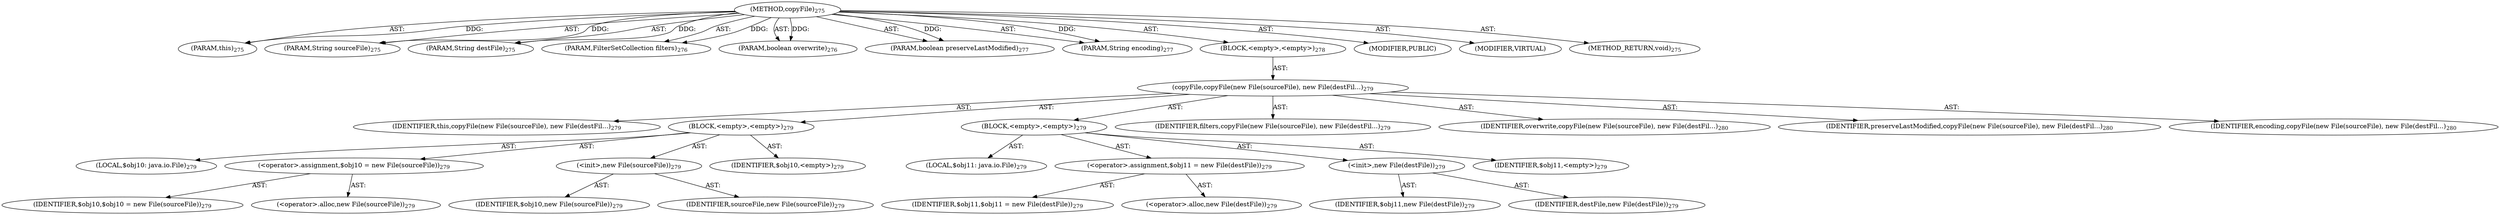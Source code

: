 digraph "copyFile" {  
"111669149703" [label = <(METHOD,copyFile)<SUB>275</SUB>> ]
"115964116997" [label = <(PARAM,this)<SUB>275</SUB>> ]
"115964117032" [label = <(PARAM,String sourceFile)<SUB>275</SUB>> ]
"115964117033" [label = <(PARAM,String destFile)<SUB>275</SUB>> ]
"115964117034" [label = <(PARAM,FilterSetCollection filters)<SUB>276</SUB>> ]
"115964117035" [label = <(PARAM,boolean overwrite)<SUB>276</SUB>> ]
"115964117036" [label = <(PARAM,boolean preserveLastModified)<SUB>277</SUB>> ]
"115964117037" [label = <(PARAM,String encoding)<SUB>277</SUB>> ]
"25769803793" [label = <(BLOCK,&lt;empty&gt;,&lt;empty&gt;)<SUB>278</SUB>> ]
"30064771111" [label = <(copyFile,copyFile(new File(sourceFile), new File(destFil...)<SUB>279</SUB>> ]
"68719476741" [label = <(IDENTIFIER,this,copyFile(new File(sourceFile), new File(destFil...)<SUB>279</SUB>> ]
"25769803794" [label = <(BLOCK,&lt;empty&gt;,&lt;empty&gt;)<SUB>279</SUB>> ]
"94489280522" [label = <(LOCAL,$obj10: java.io.File)<SUB>279</SUB>> ]
"30064771112" [label = <(&lt;operator&gt;.assignment,$obj10 = new File(sourceFile))<SUB>279</SUB>> ]
"68719476813" [label = <(IDENTIFIER,$obj10,$obj10 = new File(sourceFile))<SUB>279</SUB>> ]
"30064771113" [label = <(&lt;operator&gt;.alloc,new File(sourceFile))<SUB>279</SUB>> ]
"30064771114" [label = <(&lt;init&gt;,new File(sourceFile))<SUB>279</SUB>> ]
"68719476814" [label = <(IDENTIFIER,$obj10,new File(sourceFile))<SUB>279</SUB>> ]
"68719476815" [label = <(IDENTIFIER,sourceFile,new File(sourceFile))<SUB>279</SUB>> ]
"68719476816" [label = <(IDENTIFIER,$obj10,&lt;empty&gt;)<SUB>279</SUB>> ]
"25769803795" [label = <(BLOCK,&lt;empty&gt;,&lt;empty&gt;)<SUB>279</SUB>> ]
"94489280523" [label = <(LOCAL,$obj11: java.io.File)<SUB>279</SUB>> ]
"30064771115" [label = <(&lt;operator&gt;.assignment,$obj11 = new File(destFile))<SUB>279</SUB>> ]
"68719476817" [label = <(IDENTIFIER,$obj11,$obj11 = new File(destFile))<SUB>279</SUB>> ]
"30064771116" [label = <(&lt;operator&gt;.alloc,new File(destFile))<SUB>279</SUB>> ]
"30064771117" [label = <(&lt;init&gt;,new File(destFile))<SUB>279</SUB>> ]
"68719476818" [label = <(IDENTIFIER,$obj11,new File(destFile))<SUB>279</SUB>> ]
"68719476819" [label = <(IDENTIFIER,destFile,new File(destFile))<SUB>279</SUB>> ]
"68719476820" [label = <(IDENTIFIER,$obj11,&lt;empty&gt;)<SUB>279</SUB>> ]
"68719476821" [label = <(IDENTIFIER,filters,copyFile(new File(sourceFile), new File(destFil...)<SUB>279</SUB>> ]
"68719476822" [label = <(IDENTIFIER,overwrite,copyFile(new File(sourceFile), new File(destFil...)<SUB>280</SUB>> ]
"68719476823" [label = <(IDENTIFIER,preserveLastModified,copyFile(new File(sourceFile), new File(destFil...)<SUB>280</SUB>> ]
"68719476824" [label = <(IDENTIFIER,encoding,copyFile(new File(sourceFile), new File(destFil...)<SUB>280</SUB>> ]
"133143986205" [label = <(MODIFIER,PUBLIC)> ]
"133143986206" [label = <(MODIFIER,VIRTUAL)> ]
"128849018887" [label = <(METHOD_RETURN,void)<SUB>275</SUB>> ]
  "111669149703" -> "115964116997"  [ label = "AST: "] 
  "111669149703" -> "115964117032"  [ label = "AST: "] 
  "111669149703" -> "115964117033"  [ label = "AST: "] 
  "111669149703" -> "115964117034"  [ label = "AST: "] 
  "111669149703" -> "115964117035"  [ label = "AST: "] 
  "111669149703" -> "115964117036"  [ label = "AST: "] 
  "111669149703" -> "115964117037"  [ label = "AST: "] 
  "111669149703" -> "25769803793"  [ label = "AST: "] 
  "111669149703" -> "133143986205"  [ label = "AST: "] 
  "111669149703" -> "133143986206"  [ label = "AST: "] 
  "111669149703" -> "128849018887"  [ label = "AST: "] 
  "25769803793" -> "30064771111"  [ label = "AST: "] 
  "30064771111" -> "68719476741"  [ label = "AST: "] 
  "30064771111" -> "25769803794"  [ label = "AST: "] 
  "30064771111" -> "25769803795"  [ label = "AST: "] 
  "30064771111" -> "68719476821"  [ label = "AST: "] 
  "30064771111" -> "68719476822"  [ label = "AST: "] 
  "30064771111" -> "68719476823"  [ label = "AST: "] 
  "30064771111" -> "68719476824"  [ label = "AST: "] 
  "25769803794" -> "94489280522"  [ label = "AST: "] 
  "25769803794" -> "30064771112"  [ label = "AST: "] 
  "25769803794" -> "30064771114"  [ label = "AST: "] 
  "25769803794" -> "68719476816"  [ label = "AST: "] 
  "30064771112" -> "68719476813"  [ label = "AST: "] 
  "30064771112" -> "30064771113"  [ label = "AST: "] 
  "30064771114" -> "68719476814"  [ label = "AST: "] 
  "30064771114" -> "68719476815"  [ label = "AST: "] 
  "25769803795" -> "94489280523"  [ label = "AST: "] 
  "25769803795" -> "30064771115"  [ label = "AST: "] 
  "25769803795" -> "30064771117"  [ label = "AST: "] 
  "25769803795" -> "68719476820"  [ label = "AST: "] 
  "30064771115" -> "68719476817"  [ label = "AST: "] 
  "30064771115" -> "30064771116"  [ label = "AST: "] 
  "30064771117" -> "68719476818"  [ label = "AST: "] 
  "30064771117" -> "68719476819"  [ label = "AST: "] 
  "111669149703" -> "115964116997"  [ label = "DDG: "] 
  "111669149703" -> "115964117032"  [ label = "DDG: "] 
  "111669149703" -> "115964117033"  [ label = "DDG: "] 
  "111669149703" -> "115964117034"  [ label = "DDG: "] 
  "111669149703" -> "115964117035"  [ label = "DDG: "] 
  "111669149703" -> "115964117036"  [ label = "DDG: "] 
  "111669149703" -> "115964117037"  [ label = "DDG: "] 
}
